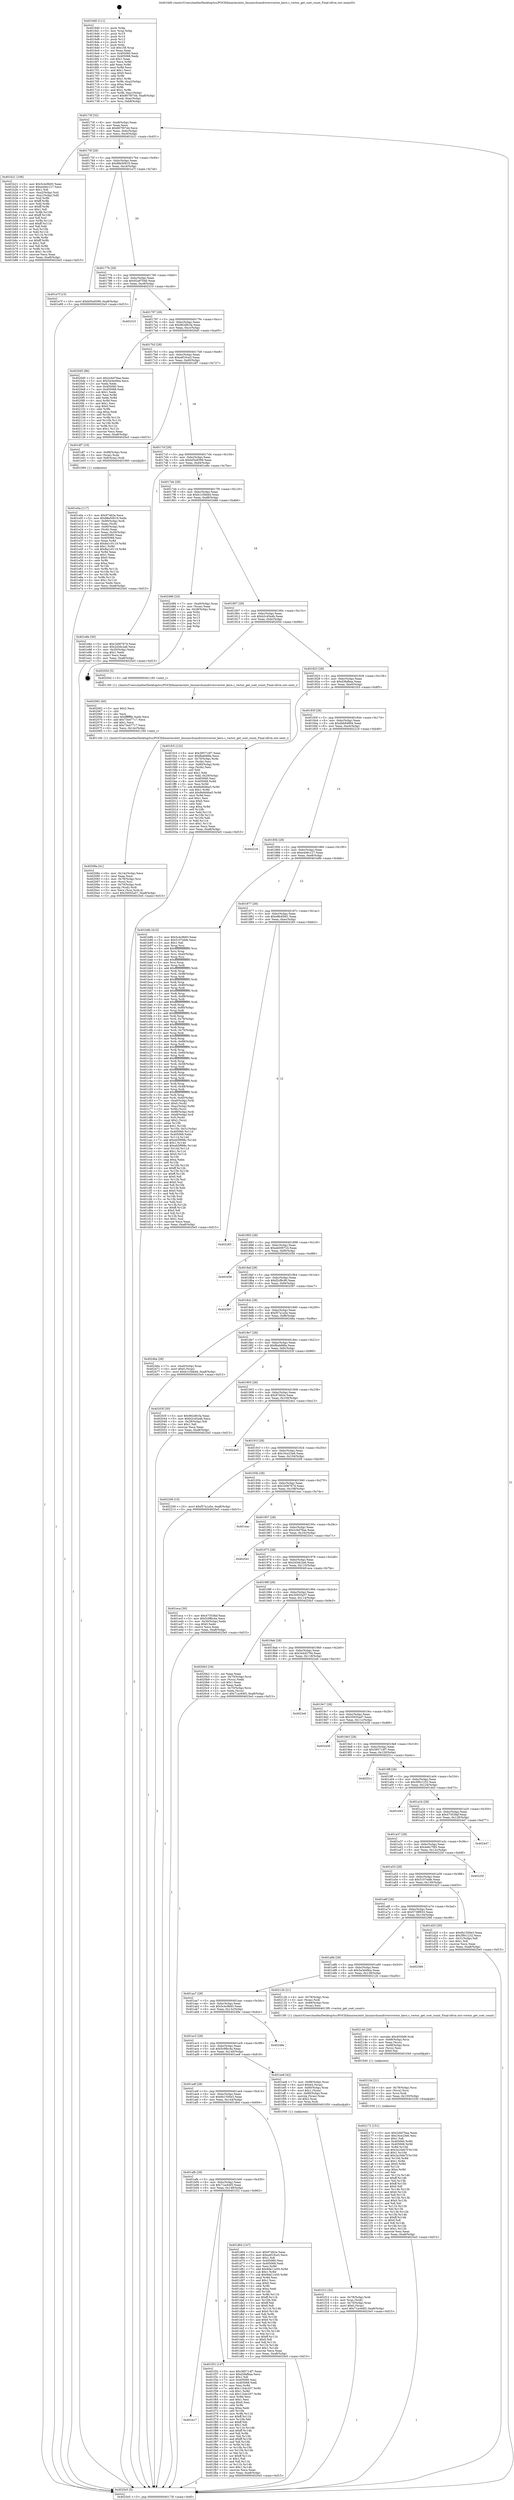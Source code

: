 digraph "0x4016d0" {
  label = "0x4016d0 (/mnt/c/Users/mathe/Desktop/tcc/POCII/binaries/extr_linuxarchumdriversvector_kern.c_vector_get_sset_count_Final-ollvm.out::main(0))"
  labelloc = "t"
  node[shape=record]

  Entry [label="",width=0.3,height=0.3,shape=circle,fillcolor=black,style=filled]
  "0x40173f" [label="{
     0x40173f [32]\l
     | [instrs]\l
     &nbsp;&nbsp;0x40173f \<+6\>: mov -0xa8(%rbp),%eax\l
     &nbsp;&nbsp;0x401745 \<+2\>: mov %eax,%ecx\l
     &nbsp;&nbsp;0x401747 \<+6\>: sub $0x807f07d4,%ecx\l
     &nbsp;&nbsp;0x40174d \<+6\>: mov %eax,-0xbc(%rbp)\l
     &nbsp;&nbsp;0x401753 \<+6\>: mov %ecx,-0xc0(%rbp)\l
     &nbsp;&nbsp;0x401759 \<+6\>: je 0000000000401b21 \<main+0x451\>\l
  }"]
  "0x401b21" [label="{
     0x401b21 [106]\l
     | [instrs]\l
     &nbsp;&nbsp;0x401b21 \<+5\>: mov $0x5c4c9b93,%eax\l
     &nbsp;&nbsp;0x401b26 \<+5\>: mov $0xe446c127,%ecx\l
     &nbsp;&nbsp;0x401b2b \<+2\>: mov $0x1,%dl\l
     &nbsp;&nbsp;0x401b2d \<+7\>: mov -0xa2(%rbp),%sil\l
     &nbsp;&nbsp;0x401b34 \<+7\>: mov -0xa1(%rbp),%dil\l
     &nbsp;&nbsp;0x401b3b \<+3\>: mov %sil,%r8b\l
     &nbsp;&nbsp;0x401b3e \<+4\>: xor $0xff,%r8b\l
     &nbsp;&nbsp;0x401b42 \<+3\>: mov %dil,%r9b\l
     &nbsp;&nbsp;0x401b45 \<+4\>: xor $0xff,%r9b\l
     &nbsp;&nbsp;0x401b49 \<+3\>: xor $0x1,%dl\l
     &nbsp;&nbsp;0x401b4c \<+3\>: mov %r8b,%r10b\l
     &nbsp;&nbsp;0x401b4f \<+4\>: and $0xff,%r10b\l
     &nbsp;&nbsp;0x401b53 \<+3\>: and %dl,%sil\l
     &nbsp;&nbsp;0x401b56 \<+3\>: mov %r9b,%r11b\l
     &nbsp;&nbsp;0x401b59 \<+4\>: and $0xff,%r11b\l
     &nbsp;&nbsp;0x401b5d \<+3\>: and %dl,%dil\l
     &nbsp;&nbsp;0x401b60 \<+3\>: or %sil,%r10b\l
     &nbsp;&nbsp;0x401b63 \<+3\>: or %dil,%r11b\l
     &nbsp;&nbsp;0x401b66 \<+3\>: xor %r11b,%r10b\l
     &nbsp;&nbsp;0x401b69 \<+3\>: or %r9b,%r8b\l
     &nbsp;&nbsp;0x401b6c \<+4\>: xor $0xff,%r8b\l
     &nbsp;&nbsp;0x401b70 \<+3\>: or $0x1,%dl\l
     &nbsp;&nbsp;0x401b73 \<+3\>: and %dl,%r8b\l
     &nbsp;&nbsp;0x401b76 \<+3\>: or %r8b,%r10b\l
     &nbsp;&nbsp;0x401b79 \<+4\>: test $0x1,%r10b\l
     &nbsp;&nbsp;0x401b7d \<+3\>: cmovne %ecx,%eax\l
     &nbsp;&nbsp;0x401b80 \<+6\>: mov %eax,-0xa8(%rbp)\l
     &nbsp;&nbsp;0x401b86 \<+5\>: jmp 00000000004025e5 \<main+0xf15\>\l
  }"]
  "0x40175f" [label="{
     0x40175f [28]\l
     | [instrs]\l
     &nbsp;&nbsp;0x40175f \<+5\>: jmp 0000000000401764 \<main+0x94\>\l
     &nbsp;&nbsp;0x401764 \<+6\>: mov -0xbc(%rbp),%eax\l
     &nbsp;&nbsp;0x40176a \<+5\>: sub $0x88e50619,%eax\l
     &nbsp;&nbsp;0x40176f \<+6\>: mov %eax,-0xc4(%rbp)\l
     &nbsp;&nbsp;0x401775 \<+6\>: je 0000000000401e7f \<main+0x7af\>\l
  }"]
  "0x4025e5" [label="{
     0x4025e5 [5]\l
     | [instrs]\l
     &nbsp;&nbsp;0x4025e5 \<+5\>: jmp 000000000040173f \<main+0x6f\>\l
  }"]
  "0x4016d0" [label="{
     0x4016d0 [111]\l
     | [instrs]\l
     &nbsp;&nbsp;0x4016d0 \<+1\>: push %rbp\l
     &nbsp;&nbsp;0x4016d1 \<+3\>: mov %rsp,%rbp\l
     &nbsp;&nbsp;0x4016d4 \<+2\>: push %r15\l
     &nbsp;&nbsp;0x4016d6 \<+2\>: push %r14\l
     &nbsp;&nbsp;0x4016d8 \<+2\>: push %r13\l
     &nbsp;&nbsp;0x4016da \<+2\>: push %r12\l
     &nbsp;&nbsp;0x4016dc \<+1\>: push %rbx\l
     &nbsp;&nbsp;0x4016dd \<+7\>: sub $0x158,%rsp\l
     &nbsp;&nbsp;0x4016e4 \<+2\>: xor %eax,%eax\l
     &nbsp;&nbsp;0x4016e6 \<+7\>: mov 0x405060,%ecx\l
     &nbsp;&nbsp;0x4016ed \<+7\>: mov 0x405068,%edx\l
     &nbsp;&nbsp;0x4016f4 \<+3\>: sub $0x1,%eax\l
     &nbsp;&nbsp;0x4016f7 \<+3\>: mov %ecx,%r8d\l
     &nbsp;&nbsp;0x4016fa \<+3\>: add %eax,%r8d\l
     &nbsp;&nbsp;0x4016fd \<+4\>: imul %r8d,%ecx\l
     &nbsp;&nbsp;0x401701 \<+3\>: and $0x1,%ecx\l
     &nbsp;&nbsp;0x401704 \<+3\>: cmp $0x0,%ecx\l
     &nbsp;&nbsp;0x401707 \<+4\>: sete %r9b\l
     &nbsp;&nbsp;0x40170b \<+4\>: and $0x1,%r9b\l
     &nbsp;&nbsp;0x40170f \<+7\>: mov %r9b,-0xa2(%rbp)\l
     &nbsp;&nbsp;0x401716 \<+3\>: cmp $0xa,%edx\l
     &nbsp;&nbsp;0x401719 \<+4\>: setl %r9b\l
     &nbsp;&nbsp;0x40171d \<+4\>: and $0x1,%r9b\l
     &nbsp;&nbsp;0x401721 \<+7\>: mov %r9b,-0xa1(%rbp)\l
     &nbsp;&nbsp;0x401728 \<+10\>: movl $0x807f07d4,-0xa8(%rbp)\l
     &nbsp;&nbsp;0x401732 \<+6\>: mov %edi,-0xac(%rbp)\l
     &nbsp;&nbsp;0x401738 \<+7\>: mov %rsi,-0xb8(%rbp)\l
  }"]
  Exit [label="",width=0.3,height=0.3,shape=circle,fillcolor=black,style=filled,peripheries=2]
  "0x401e7f" [label="{
     0x401e7f [15]\l
     | [instrs]\l
     &nbsp;&nbsp;0x401e7f \<+10\>: movl $0xb05a9399,-0xa8(%rbp)\l
     &nbsp;&nbsp;0x401e89 \<+5\>: jmp 00000000004025e5 \<main+0xf15\>\l
  }"]
  "0x40177b" [label="{
     0x40177b [28]\l
     | [instrs]\l
     &nbsp;&nbsp;0x40177b \<+5\>: jmp 0000000000401780 \<main+0xb0\>\l
     &nbsp;&nbsp;0x401780 \<+6\>: mov -0xbc(%rbp),%eax\l
     &nbsp;&nbsp;0x401786 \<+5\>: sub $0x92a97046,%eax\l
     &nbsp;&nbsp;0x40178b \<+6\>: mov %eax,-0xc8(%rbp)\l
     &nbsp;&nbsp;0x401791 \<+6\>: je 0000000000402310 \<main+0xc40\>\l
  }"]
  "0x402172" [label="{
     0x402172 [151]\l
     | [instrs]\l
     &nbsp;&nbsp;0x402172 \<+5\>: mov $0x2c6d76aa,%eax\l
     &nbsp;&nbsp;0x402177 \<+5\>: mov $0x16ce23e6,%esi\l
     &nbsp;&nbsp;0x40217c \<+2\>: mov $0x1,%dl\l
     &nbsp;&nbsp;0x40217e \<+8\>: mov 0x405060,%r8d\l
     &nbsp;&nbsp;0x402186 \<+8\>: mov 0x405068,%r9d\l
     &nbsp;&nbsp;0x40218e \<+3\>: mov %r8d,%r10d\l
     &nbsp;&nbsp;0x402191 \<+7\>: sub $0x2a16de7f,%r10d\l
     &nbsp;&nbsp;0x402198 \<+4\>: sub $0x1,%r10d\l
     &nbsp;&nbsp;0x40219c \<+7\>: add $0x2a16de7f,%r10d\l
     &nbsp;&nbsp;0x4021a3 \<+4\>: imul %r10d,%r8d\l
     &nbsp;&nbsp;0x4021a7 \<+4\>: and $0x1,%r8d\l
     &nbsp;&nbsp;0x4021ab \<+4\>: cmp $0x0,%r8d\l
     &nbsp;&nbsp;0x4021af \<+4\>: sete %r11b\l
     &nbsp;&nbsp;0x4021b3 \<+4\>: cmp $0xa,%r9d\l
     &nbsp;&nbsp;0x4021b7 \<+3\>: setl %bl\l
     &nbsp;&nbsp;0x4021ba \<+3\>: mov %r11b,%r14b\l
     &nbsp;&nbsp;0x4021bd \<+4\>: xor $0xff,%r14b\l
     &nbsp;&nbsp;0x4021c1 \<+3\>: mov %bl,%r15b\l
     &nbsp;&nbsp;0x4021c4 \<+4\>: xor $0xff,%r15b\l
     &nbsp;&nbsp;0x4021c8 \<+3\>: xor $0x0,%dl\l
     &nbsp;&nbsp;0x4021cb \<+3\>: mov %r14b,%r12b\l
     &nbsp;&nbsp;0x4021ce \<+4\>: and $0x0,%r12b\l
     &nbsp;&nbsp;0x4021d2 \<+3\>: and %dl,%r11b\l
     &nbsp;&nbsp;0x4021d5 \<+3\>: mov %r15b,%r13b\l
     &nbsp;&nbsp;0x4021d8 \<+4\>: and $0x0,%r13b\l
     &nbsp;&nbsp;0x4021dc \<+2\>: and %dl,%bl\l
     &nbsp;&nbsp;0x4021de \<+3\>: or %r11b,%r12b\l
     &nbsp;&nbsp;0x4021e1 \<+3\>: or %bl,%r13b\l
     &nbsp;&nbsp;0x4021e4 \<+3\>: xor %r13b,%r12b\l
     &nbsp;&nbsp;0x4021e7 \<+3\>: or %r15b,%r14b\l
     &nbsp;&nbsp;0x4021ea \<+4\>: xor $0xff,%r14b\l
     &nbsp;&nbsp;0x4021ee \<+3\>: or $0x0,%dl\l
     &nbsp;&nbsp;0x4021f1 \<+3\>: and %dl,%r14b\l
     &nbsp;&nbsp;0x4021f4 \<+3\>: or %r14b,%r12b\l
     &nbsp;&nbsp;0x4021f7 \<+4\>: test $0x1,%r12b\l
     &nbsp;&nbsp;0x4021fb \<+3\>: cmovne %esi,%eax\l
     &nbsp;&nbsp;0x4021fe \<+6\>: mov %eax,-0xa8(%rbp)\l
     &nbsp;&nbsp;0x402204 \<+5\>: jmp 00000000004025e5 \<main+0xf15\>\l
  }"]
  "0x402310" [label="{
     0x402310\l
  }", style=dashed]
  "0x401797" [label="{
     0x401797 [28]\l
     | [instrs]\l
     &nbsp;&nbsp;0x401797 \<+5\>: jmp 000000000040179c \<main+0xcc\>\l
     &nbsp;&nbsp;0x40179c \<+6\>: mov -0xbc(%rbp),%eax\l
     &nbsp;&nbsp;0x4017a2 \<+5\>: sub $0x962d81fa,%eax\l
     &nbsp;&nbsp;0x4017a7 \<+6\>: mov %eax,-0xcc(%rbp)\l
     &nbsp;&nbsp;0x4017ad \<+6\>: je 00000000004020d5 \<main+0xa05\>\l
  }"]
  "0x40215d" [label="{
     0x40215d [21]\l
     | [instrs]\l
     &nbsp;&nbsp;0x40215d \<+4\>: mov -0x78(%rbp),%rcx\l
     &nbsp;&nbsp;0x402161 \<+3\>: mov (%rcx),%rcx\l
     &nbsp;&nbsp;0x402164 \<+3\>: mov %rcx,%rdi\l
     &nbsp;&nbsp;0x402167 \<+6\>: mov %eax,-0x150(%rbp)\l
     &nbsp;&nbsp;0x40216d \<+5\>: call 0000000000401030 \<free@plt\>\l
     | [calls]\l
     &nbsp;&nbsp;0x401030 \{1\} (unknown)\l
  }"]
  "0x4020d5" [label="{
     0x4020d5 [86]\l
     | [instrs]\l
     &nbsp;&nbsp;0x4020d5 \<+5\>: mov $0x2c6d76aa,%eax\l
     &nbsp;&nbsp;0x4020da \<+5\>: mov $0x5a3e49ea,%ecx\l
     &nbsp;&nbsp;0x4020df \<+2\>: xor %edx,%edx\l
     &nbsp;&nbsp;0x4020e1 \<+7\>: mov 0x405060,%esi\l
     &nbsp;&nbsp;0x4020e8 \<+7\>: mov 0x405068,%edi\l
     &nbsp;&nbsp;0x4020ef \<+3\>: sub $0x1,%edx\l
     &nbsp;&nbsp;0x4020f2 \<+3\>: mov %esi,%r8d\l
     &nbsp;&nbsp;0x4020f5 \<+3\>: add %edx,%r8d\l
     &nbsp;&nbsp;0x4020f8 \<+4\>: imul %r8d,%esi\l
     &nbsp;&nbsp;0x4020fc \<+3\>: and $0x1,%esi\l
     &nbsp;&nbsp;0x4020ff \<+3\>: cmp $0x0,%esi\l
     &nbsp;&nbsp;0x402102 \<+4\>: sete %r9b\l
     &nbsp;&nbsp;0x402106 \<+3\>: cmp $0xa,%edi\l
     &nbsp;&nbsp;0x402109 \<+4\>: setl %r10b\l
     &nbsp;&nbsp;0x40210d \<+3\>: mov %r9b,%r11b\l
     &nbsp;&nbsp;0x402110 \<+3\>: and %r10b,%r11b\l
     &nbsp;&nbsp;0x402113 \<+3\>: xor %r10b,%r9b\l
     &nbsp;&nbsp;0x402116 \<+3\>: or %r9b,%r11b\l
     &nbsp;&nbsp;0x402119 \<+4\>: test $0x1,%r11b\l
     &nbsp;&nbsp;0x40211d \<+3\>: cmovne %ecx,%eax\l
     &nbsp;&nbsp;0x402120 \<+6\>: mov %eax,-0xa8(%rbp)\l
     &nbsp;&nbsp;0x402126 \<+5\>: jmp 00000000004025e5 \<main+0xf15\>\l
  }"]
  "0x4017b3" [label="{
     0x4017b3 [28]\l
     | [instrs]\l
     &nbsp;&nbsp;0x4017b3 \<+5\>: jmp 00000000004017b8 \<main+0xe8\>\l
     &nbsp;&nbsp;0x4017b8 \<+6\>: mov -0xbc(%rbp),%eax\l
     &nbsp;&nbsp;0x4017be \<+5\>: sub $0xa4f10ce3,%eax\l
     &nbsp;&nbsp;0x4017c3 \<+6\>: mov %eax,-0xd0(%rbp)\l
     &nbsp;&nbsp;0x4017c9 \<+6\>: je 0000000000401df7 \<main+0x727\>\l
  }"]
  "0x402140" [label="{
     0x402140 [29]\l
     | [instrs]\l
     &nbsp;&nbsp;0x402140 \<+10\>: movabs $0x4030d6,%rdi\l
     &nbsp;&nbsp;0x40214a \<+4\>: mov -0x68(%rbp),%rcx\l
     &nbsp;&nbsp;0x40214e \<+2\>: mov %eax,(%rcx)\l
     &nbsp;&nbsp;0x402150 \<+4\>: mov -0x68(%rbp),%rcx\l
     &nbsp;&nbsp;0x402154 \<+2\>: mov (%rcx),%esi\l
     &nbsp;&nbsp;0x402156 \<+2\>: mov $0x0,%al\l
     &nbsp;&nbsp;0x402158 \<+5\>: call 0000000000401040 \<printf@plt\>\l
     | [calls]\l
     &nbsp;&nbsp;0x401040 \{1\} (unknown)\l
  }"]
  "0x401df7" [label="{
     0x401df7 [19]\l
     | [instrs]\l
     &nbsp;&nbsp;0x401df7 \<+7\>: mov -0x98(%rbp),%rax\l
     &nbsp;&nbsp;0x401dfe \<+3\>: mov (%rax),%rax\l
     &nbsp;&nbsp;0x401e01 \<+4\>: mov 0x8(%rax),%rdi\l
     &nbsp;&nbsp;0x401e05 \<+5\>: call 0000000000401060 \<atoi@plt\>\l
     | [calls]\l
     &nbsp;&nbsp;0x401060 \{1\} (unknown)\l
  }"]
  "0x4017cf" [label="{
     0x4017cf [28]\l
     | [instrs]\l
     &nbsp;&nbsp;0x4017cf \<+5\>: jmp 00000000004017d4 \<main+0x104\>\l
     &nbsp;&nbsp;0x4017d4 \<+6\>: mov -0xbc(%rbp),%eax\l
     &nbsp;&nbsp;0x4017da \<+5\>: sub $0xb05a9399,%eax\l
     &nbsp;&nbsp;0x4017df \<+6\>: mov %eax,-0xd4(%rbp)\l
     &nbsp;&nbsp;0x4017e5 \<+6\>: je 0000000000401e8e \<main+0x7be\>\l
  }"]
  "0x40208a" [label="{
     0x40208a [41]\l
     | [instrs]\l
     &nbsp;&nbsp;0x40208a \<+6\>: mov -0x14c(%rbp),%ecx\l
     &nbsp;&nbsp;0x402090 \<+3\>: imul %eax,%ecx\l
     &nbsp;&nbsp;0x402093 \<+4\>: mov -0x78(%rbp),%rsi\l
     &nbsp;&nbsp;0x402097 \<+3\>: mov (%rsi),%rsi\l
     &nbsp;&nbsp;0x40209a \<+4\>: mov -0x70(%rbp),%rdi\l
     &nbsp;&nbsp;0x40209e \<+3\>: movslq (%rdi),%rdi\l
     &nbsp;&nbsp;0x4020a1 \<+3\>: mov %ecx,(%rsi,%rdi,4)\l
     &nbsp;&nbsp;0x4020a4 \<+10\>: movl $0x30055a57,-0xa8(%rbp)\l
     &nbsp;&nbsp;0x4020ae \<+5\>: jmp 00000000004025e5 \<main+0xf15\>\l
  }"]
  "0x401e8e" [label="{
     0x401e8e [30]\l
     | [instrs]\l
     &nbsp;&nbsp;0x401e8e \<+5\>: mov $0x1b06767d,%eax\l
     &nbsp;&nbsp;0x401e93 \<+5\>: mov $0x2d3dc2a6,%ecx\l
     &nbsp;&nbsp;0x401e98 \<+3\>: mov -0x30(%rbp),%edx\l
     &nbsp;&nbsp;0x401e9b \<+3\>: cmp $0x1,%edx\l
     &nbsp;&nbsp;0x401e9e \<+3\>: cmovl %ecx,%eax\l
     &nbsp;&nbsp;0x401ea1 \<+6\>: mov %eax,-0xa8(%rbp)\l
     &nbsp;&nbsp;0x401ea7 \<+5\>: jmp 00000000004025e5 \<main+0xf15\>\l
  }"]
  "0x4017eb" [label="{
     0x4017eb [28]\l
     | [instrs]\l
     &nbsp;&nbsp;0x4017eb \<+5\>: jmp 00000000004017f0 \<main+0x120\>\l
     &nbsp;&nbsp;0x4017f0 \<+6\>: mov -0xbc(%rbp),%eax\l
     &nbsp;&nbsp;0x4017f6 \<+5\>: sub $0xb1c5bbd4,%eax\l
     &nbsp;&nbsp;0x4017fb \<+6\>: mov %eax,-0xd8(%rbp)\l
     &nbsp;&nbsp;0x401801 \<+6\>: je 0000000000402486 \<main+0xdb6\>\l
  }"]
  "0x402062" [label="{
     0x402062 [40]\l
     | [instrs]\l
     &nbsp;&nbsp;0x402062 \<+5\>: mov $0x2,%ecx\l
     &nbsp;&nbsp;0x402067 \<+1\>: cltd\l
     &nbsp;&nbsp;0x402068 \<+2\>: idiv %ecx\l
     &nbsp;&nbsp;0x40206a \<+6\>: imul $0xfffffffe,%edx,%ecx\l
     &nbsp;&nbsp;0x402070 \<+6\>: add $0x73e47717,%ecx\l
     &nbsp;&nbsp;0x402076 \<+3\>: add $0x1,%ecx\l
     &nbsp;&nbsp;0x402079 \<+6\>: sub $0x73e47717,%ecx\l
     &nbsp;&nbsp;0x40207f \<+6\>: mov %ecx,-0x14c(%rbp)\l
     &nbsp;&nbsp;0x402085 \<+5\>: call 0000000000401160 \<next_i\>\l
     | [calls]\l
     &nbsp;&nbsp;0x401160 \{1\} (/mnt/c/Users/mathe/Desktop/tcc/POCII/binaries/extr_linuxarchumdriversvector_kern.c_vector_get_sset_count_Final-ollvm.out::next_i)\l
  }"]
  "0x402486" [label="{
     0x402486 [24]\l
     | [instrs]\l
     &nbsp;&nbsp;0x402486 \<+7\>: mov -0xa0(%rbp),%rax\l
     &nbsp;&nbsp;0x40248d \<+2\>: mov (%rax),%eax\l
     &nbsp;&nbsp;0x40248f \<+4\>: lea -0x28(%rbp),%rsp\l
     &nbsp;&nbsp;0x402493 \<+1\>: pop %rbx\l
     &nbsp;&nbsp;0x402494 \<+2\>: pop %r12\l
     &nbsp;&nbsp;0x402496 \<+2\>: pop %r13\l
     &nbsp;&nbsp;0x402498 \<+2\>: pop %r14\l
     &nbsp;&nbsp;0x40249a \<+2\>: pop %r15\l
     &nbsp;&nbsp;0x40249c \<+1\>: pop %rbp\l
     &nbsp;&nbsp;0x40249d \<+1\>: ret\l
  }"]
  "0x401807" [label="{
     0x401807 [28]\l
     | [instrs]\l
     &nbsp;&nbsp;0x401807 \<+5\>: jmp 000000000040180c \<main+0x13c\>\l
     &nbsp;&nbsp;0x40180c \<+6\>: mov -0xbc(%rbp),%eax\l
     &nbsp;&nbsp;0x401812 \<+5\>: sub $0xb2c45a4b,%eax\l
     &nbsp;&nbsp;0x401817 \<+6\>: mov %eax,-0xdc(%rbp)\l
     &nbsp;&nbsp;0x40181d \<+6\>: je 000000000040205d \<main+0x98d\>\l
  }"]
  "0x401b17" [label="{
     0x401b17\l
  }", style=dashed]
  "0x40205d" [label="{
     0x40205d [5]\l
     | [instrs]\l
     &nbsp;&nbsp;0x40205d \<+5\>: call 0000000000401160 \<next_i\>\l
     | [calls]\l
     &nbsp;&nbsp;0x401160 \{1\} (/mnt/c/Users/mathe/Desktop/tcc/POCII/binaries/extr_linuxarchumdriversvector_kern.c_vector_get_sset_count_Final-ollvm.out::next_i)\l
  }"]
  "0x401823" [label="{
     0x401823 [28]\l
     | [instrs]\l
     &nbsp;&nbsp;0x401823 \<+5\>: jmp 0000000000401828 \<main+0x158\>\l
     &nbsp;&nbsp;0x401828 \<+6\>: mov -0xbc(%rbp),%eax\l
     &nbsp;&nbsp;0x40182e \<+5\>: sub $0xd3fafbaa,%eax\l
     &nbsp;&nbsp;0x401833 \<+6\>: mov %eax,-0xe0(%rbp)\l
     &nbsp;&nbsp;0x401839 \<+6\>: je 0000000000401fc5 \<main+0x8f5\>\l
  }"]
  "0x401f32" [label="{
     0x401f32 [147]\l
     | [instrs]\l
     &nbsp;&nbsp;0x401f32 \<+5\>: mov $0x385714f7,%eax\l
     &nbsp;&nbsp;0x401f37 \<+5\>: mov $0xd3fafbaa,%ecx\l
     &nbsp;&nbsp;0x401f3c \<+2\>: mov $0x1,%dl\l
     &nbsp;&nbsp;0x401f3e \<+7\>: mov 0x405060,%esi\l
     &nbsp;&nbsp;0x401f45 \<+7\>: mov 0x405068,%edi\l
     &nbsp;&nbsp;0x401f4c \<+3\>: mov %esi,%r8d\l
     &nbsp;&nbsp;0x401f4f \<+7\>: add $0x11b4c207,%r8d\l
     &nbsp;&nbsp;0x401f56 \<+4\>: sub $0x1,%r8d\l
     &nbsp;&nbsp;0x401f5a \<+7\>: sub $0x11b4c207,%r8d\l
     &nbsp;&nbsp;0x401f61 \<+4\>: imul %r8d,%esi\l
     &nbsp;&nbsp;0x401f65 \<+3\>: and $0x1,%esi\l
     &nbsp;&nbsp;0x401f68 \<+3\>: cmp $0x0,%esi\l
     &nbsp;&nbsp;0x401f6b \<+4\>: sete %r9b\l
     &nbsp;&nbsp;0x401f6f \<+3\>: cmp $0xa,%edi\l
     &nbsp;&nbsp;0x401f72 \<+4\>: setl %r10b\l
     &nbsp;&nbsp;0x401f76 \<+3\>: mov %r9b,%r11b\l
     &nbsp;&nbsp;0x401f79 \<+4\>: xor $0xff,%r11b\l
     &nbsp;&nbsp;0x401f7d \<+3\>: mov %r10b,%bl\l
     &nbsp;&nbsp;0x401f80 \<+3\>: xor $0xff,%bl\l
     &nbsp;&nbsp;0x401f83 \<+3\>: xor $0x1,%dl\l
     &nbsp;&nbsp;0x401f86 \<+3\>: mov %r11b,%r14b\l
     &nbsp;&nbsp;0x401f89 \<+4\>: and $0xff,%r14b\l
     &nbsp;&nbsp;0x401f8d \<+3\>: and %dl,%r9b\l
     &nbsp;&nbsp;0x401f90 \<+3\>: mov %bl,%r15b\l
     &nbsp;&nbsp;0x401f93 \<+4\>: and $0xff,%r15b\l
     &nbsp;&nbsp;0x401f97 \<+3\>: and %dl,%r10b\l
     &nbsp;&nbsp;0x401f9a \<+3\>: or %r9b,%r14b\l
     &nbsp;&nbsp;0x401f9d \<+3\>: or %r10b,%r15b\l
     &nbsp;&nbsp;0x401fa0 \<+3\>: xor %r15b,%r14b\l
     &nbsp;&nbsp;0x401fa3 \<+3\>: or %bl,%r11b\l
     &nbsp;&nbsp;0x401fa6 \<+4\>: xor $0xff,%r11b\l
     &nbsp;&nbsp;0x401faa \<+3\>: or $0x1,%dl\l
     &nbsp;&nbsp;0x401fad \<+3\>: and %dl,%r11b\l
     &nbsp;&nbsp;0x401fb0 \<+3\>: or %r11b,%r14b\l
     &nbsp;&nbsp;0x401fb3 \<+4\>: test $0x1,%r14b\l
     &nbsp;&nbsp;0x401fb7 \<+3\>: cmovne %ecx,%eax\l
     &nbsp;&nbsp;0x401fba \<+6\>: mov %eax,-0xa8(%rbp)\l
     &nbsp;&nbsp;0x401fc0 \<+5\>: jmp 00000000004025e5 \<main+0xf15\>\l
  }"]
  "0x401fc5" [label="{
     0x401fc5 [122]\l
     | [instrs]\l
     &nbsp;&nbsp;0x401fc5 \<+5\>: mov $0x385714f7,%eax\l
     &nbsp;&nbsp;0x401fca \<+5\>: mov $0xfbabfd8a,%ecx\l
     &nbsp;&nbsp;0x401fcf \<+4\>: mov -0x70(%rbp),%rdx\l
     &nbsp;&nbsp;0x401fd3 \<+2\>: mov (%rdx),%esi\l
     &nbsp;&nbsp;0x401fd5 \<+4\>: mov -0x80(%rbp),%rdx\l
     &nbsp;&nbsp;0x401fd9 \<+2\>: cmp (%rdx),%esi\l
     &nbsp;&nbsp;0x401fdb \<+4\>: setl %dil\l
     &nbsp;&nbsp;0x401fdf \<+4\>: and $0x1,%dil\l
     &nbsp;&nbsp;0x401fe3 \<+4\>: mov %dil,-0x29(%rbp)\l
     &nbsp;&nbsp;0x401fe7 \<+7\>: mov 0x405060,%esi\l
     &nbsp;&nbsp;0x401fee \<+8\>: mov 0x405068,%r8d\l
     &nbsp;&nbsp;0x401ff6 \<+3\>: mov %esi,%r9d\l
     &nbsp;&nbsp;0x401ff9 \<+7\>: sub $0x8e9d4ba5,%r9d\l
     &nbsp;&nbsp;0x402000 \<+4\>: sub $0x1,%r9d\l
     &nbsp;&nbsp;0x402004 \<+7\>: add $0x8e9d4ba5,%r9d\l
     &nbsp;&nbsp;0x40200b \<+4\>: imul %r9d,%esi\l
     &nbsp;&nbsp;0x40200f \<+3\>: and $0x1,%esi\l
     &nbsp;&nbsp;0x402012 \<+3\>: cmp $0x0,%esi\l
     &nbsp;&nbsp;0x402015 \<+4\>: sete %dil\l
     &nbsp;&nbsp;0x402019 \<+4\>: cmp $0xa,%r8d\l
     &nbsp;&nbsp;0x40201d \<+4\>: setl %r10b\l
     &nbsp;&nbsp;0x402021 \<+3\>: mov %dil,%r11b\l
     &nbsp;&nbsp;0x402024 \<+3\>: and %r10b,%r11b\l
     &nbsp;&nbsp;0x402027 \<+3\>: xor %r10b,%dil\l
     &nbsp;&nbsp;0x40202a \<+3\>: or %dil,%r11b\l
     &nbsp;&nbsp;0x40202d \<+4\>: test $0x1,%r11b\l
     &nbsp;&nbsp;0x402031 \<+3\>: cmovne %ecx,%eax\l
     &nbsp;&nbsp;0x402034 \<+6\>: mov %eax,-0xa8(%rbp)\l
     &nbsp;&nbsp;0x40203a \<+5\>: jmp 00000000004025e5 \<main+0xf15\>\l
  }"]
  "0x40183f" [label="{
     0x40183f [28]\l
     | [instrs]\l
     &nbsp;&nbsp;0x40183f \<+5\>: jmp 0000000000401844 \<main+0x174\>\l
     &nbsp;&nbsp;0x401844 \<+6\>: mov -0xbc(%rbp),%eax\l
     &nbsp;&nbsp;0x40184a \<+5\>: sub $0xdbb94894,%eax\l
     &nbsp;&nbsp;0x40184f \<+6\>: mov %eax,-0xe4(%rbp)\l
     &nbsp;&nbsp;0x401855 \<+6\>: je 0000000000402218 \<main+0xb48\>\l
  }"]
  "0x401f12" [label="{
     0x401f12 [32]\l
     | [instrs]\l
     &nbsp;&nbsp;0x401f12 \<+4\>: mov -0x78(%rbp),%rdi\l
     &nbsp;&nbsp;0x401f16 \<+3\>: mov %rax,(%rdi)\l
     &nbsp;&nbsp;0x401f19 \<+4\>: mov -0x70(%rbp),%rax\l
     &nbsp;&nbsp;0x401f1d \<+6\>: movl $0x0,(%rax)\l
     &nbsp;&nbsp;0x401f23 \<+10\>: movl $0x71ac64f3,-0xa8(%rbp)\l
     &nbsp;&nbsp;0x401f2d \<+5\>: jmp 00000000004025e5 \<main+0xf15\>\l
  }"]
  "0x402218" [label="{
     0x402218\l
  }", style=dashed]
  "0x40185b" [label="{
     0x40185b [28]\l
     | [instrs]\l
     &nbsp;&nbsp;0x40185b \<+5\>: jmp 0000000000401860 \<main+0x190\>\l
     &nbsp;&nbsp;0x401860 \<+6\>: mov -0xbc(%rbp),%eax\l
     &nbsp;&nbsp;0x401866 \<+5\>: sub $0xe446c127,%eax\l
     &nbsp;&nbsp;0x40186b \<+6\>: mov %eax,-0xe8(%rbp)\l
     &nbsp;&nbsp;0x401871 \<+6\>: je 0000000000401b8b \<main+0x4bb\>\l
  }"]
  "0x401e0a" [label="{
     0x401e0a [117]\l
     | [instrs]\l
     &nbsp;&nbsp;0x401e0a \<+5\>: mov $0x97462e,%ecx\l
     &nbsp;&nbsp;0x401e0f \<+5\>: mov $0x88e50619,%edx\l
     &nbsp;&nbsp;0x401e14 \<+7\>: mov -0x90(%rbp),%rdi\l
     &nbsp;&nbsp;0x401e1b \<+2\>: mov %eax,(%rdi)\l
     &nbsp;&nbsp;0x401e1d \<+7\>: mov -0x90(%rbp),%rdi\l
     &nbsp;&nbsp;0x401e24 \<+2\>: mov (%rdi),%eax\l
     &nbsp;&nbsp;0x401e26 \<+3\>: mov %eax,-0x30(%rbp)\l
     &nbsp;&nbsp;0x401e29 \<+7\>: mov 0x405060,%eax\l
     &nbsp;&nbsp;0x401e30 \<+7\>: mov 0x405068,%esi\l
     &nbsp;&nbsp;0x401e37 \<+3\>: mov %eax,%r8d\l
     &nbsp;&nbsp;0x401e3a \<+7\>: add $0x8a1c0119,%r8d\l
     &nbsp;&nbsp;0x401e41 \<+4\>: sub $0x1,%r8d\l
     &nbsp;&nbsp;0x401e45 \<+7\>: sub $0x8a1c0119,%r8d\l
     &nbsp;&nbsp;0x401e4c \<+4\>: imul %r8d,%eax\l
     &nbsp;&nbsp;0x401e50 \<+3\>: and $0x1,%eax\l
     &nbsp;&nbsp;0x401e53 \<+3\>: cmp $0x0,%eax\l
     &nbsp;&nbsp;0x401e56 \<+4\>: sete %r9b\l
     &nbsp;&nbsp;0x401e5a \<+3\>: cmp $0xa,%esi\l
     &nbsp;&nbsp;0x401e5d \<+4\>: setl %r10b\l
     &nbsp;&nbsp;0x401e61 \<+3\>: mov %r9b,%r11b\l
     &nbsp;&nbsp;0x401e64 \<+3\>: and %r10b,%r11b\l
     &nbsp;&nbsp;0x401e67 \<+3\>: xor %r10b,%r9b\l
     &nbsp;&nbsp;0x401e6a \<+3\>: or %r9b,%r11b\l
     &nbsp;&nbsp;0x401e6d \<+4\>: test $0x1,%r11b\l
     &nbsp;&nbsp;0x401e71 \<+3\>: cmovne %edx,%ecx\l
     &nbsp;&nbsp;0x401e74 \<+6\>: mov %ecx,-0xa8(%rbp)\l
     &nbsp;&nbsp;0x401e7a \<+5\>: jmp 00000000004025e5 \<main+0xf15\>\l
  }"]
  "0x401b8b" [label="{
     0x401b8b [410]\l
     | [instrs]\l
     &nbsp;&nbsp;0x401b8b \<+5\>: mov $0x5c4c9b93,%eax\l
     &nbsp;&nbsp;0x401b90 \<+5\>: mov $0x5107ebfe,%ecx\l
     &nbsp;&nbsp;0x401b95 \<+2\>: mov $0x1,%dl\l
     &nbsp;&nbsp;0x401b97 \<+3\>: mov %rsp,%rsi\l
     &nbsp;&nbsp;0x401b9a \<+4\>: add $0xfffffffffffffff0,%rsi\l
     &nbsp;&nbsp;0x401b9e \<+3\>: mov %rsi,%rsp\l
     &nbsp;&nbsp;0x401ba1 \<+7\>: mov %rsi,-0xa0(%rbp)\l
     &nbsp;&nbsp;0x401ba8 \<+3\>: mov %rsp,%rsi\l
     &nbsp;&nbsp;0x401bab \<+4\>: add $0xfffffffffffffff0,%rsi\l
     &nbsp;&nbsp;0x401baf \<+3\>: mov %rsi,%rsp\l
     &nbsp;&nbsp;0x401bb2 \<+3\>: mov %rsp,%rdi\l
     &nbsp;&nbsp;0x401bb5 \<+4\>: add $0xfffffffffffffff0,%rdi\l
     &nbsp;&nbsp;0x401bb9 \<+3\>: mov %rdi,%rsp\l
     &nbsp;&nbsp;0x401bbc \<+7\>: mov %rdi,-0x98(%rbp)\l
     &nbsp;&nbsp;0x401bc3 \<+3\>: mov %rsp,%rdi\l
     &nbsp;&nbsp;0x401bc6 \<+4\>: add $0xfffffffffffffff0,%rdi\l
     &nbsp;&nbsp;0x401bca \<+3\>: mov %rdi,%rsp\l
     &nbsp;&nbsp;0x401bcd \<+7\>: mov %rdi,-0x90(%rbp)\l
     &nbsp;&nbsp;0x401bd4 \<+3\>: mov %rsp,%rdi\l
     &nbsp;&nbsp;0x401bd7 \<+4\>: add $0xfffffffffffffff0,%rdi\l
     &nbsp;&nbsp;0x401bdb \<+3\>: mov %rdi,%rsp\l
     &nbsp;&nbsp;0x401bde \<+7\>: mov %rdi,-0x88(%rbp)\l
     &nbsp;&nbsp;0x401be5 \<+3\>: mov %rsp,%rdi\l
     &nbsp;&nbsp;0x401be8 \<+4\>: add $0xfffffffffffffff0,%rdi\l
     &nbsp;&nbsp;0x401bec \<+3\>: mov %rdi,%rsp\l
     &nbsp;&nbsp;0x401bef \<+4\>: mov %rdi,-0x80(%rbp)\l
     &nbsp;&nbsp;0x401bf3 \<+3\>: mov %rsp,%rdi\l
     &nbsp;&nbsp;0x401bf6 \<+4\>: add $0xfffffffffffffff0,%rdi\l
     &nbsp;&nbsp;0x401bfa \<+3\>: mov %rdi,%rsp\l
     &nbsp;&nbsp;0x401bfd \<+4\>: mov %rdi,-0x78(%rbp)\l
     &nbsp;&nbsp;0x401c01 \<+3\>: mov %rsp,%rdi\l
     &nbsp;&nbsp;0x401c04 \<+4\>: add $0xfffffffffffffff0,%rdi\l
     &nbsp;&nbsp;0x401c08 \<+3\>: mov %rdi,%rsp\l
     &nbsp;&nbsp;0x401c0b \<+4\>: mov %rdi,-0x70(%rbp)\l
     &nbsp;&nbsp;0x401c0f \<+3\>: mov %rsp,%rdi\l
     &nbsp;&nbsp;0x401c12 \<+4\>: add $0xfffffffffffffff0,%rdi\l
     &nbsp;&nbsp;0x401c16 \<+3\>: mov %rdi,%rsp\l
     &nbsp;&nbsp;0x401c19 \<+4\>: mov %rdi,-0x68(%rbp)\l
     &nbsp;&nbsp;0x401c1d \<+3\>: mov %rsp,%rdi\l
     &nbsp;&nbsp;0x401c20 \<+4\>: add $0xfffffffffffffff0,%rdi\l
     &nbsp;&nbsp;0x401c24 \<+3\>: mov %rdi,%rsp\l
     &nbsp;&nbsp;0x401c27 \<+4\>: mov %rdi,-0x60(%rbp)\l
     &nbsp;&nbsp;0x401c2b \<+3\>: mov %rsp,%rdi\l
     &nbsp;&nbsp;0x401c2e \<+4\>: add $0xfffffffffffffff0,%rdi\l
     &nbsp;&nbsp;0x401c32 \<+3\>: mov %rdi,%rsp\l
     &nbsp;&nbsp;0x401c35 \<+4\>: mov %rdi,-0x58(%rbp)\l
     &nbsp;&nbsp;0x401c39 \<+3\>: mov %rsp,%rdi\l
     &nbsp;&nbsp;0x401c3c \<+4\>: add $0xfffffffffffffff0,%rdi\l
     &nbsp;&nbsp;0x401c40 \<+3\>: mov %rdi,%rsp\l
     &nbsp;&nbsp;0x401c43 \<+4\>: mov %rdi,-0x50(%rbp)\l
     &nbsp;&nbsp;0x401c47 \<+3\>: mov %rsp,%rdi\l
     &nbsp;&nbsp;0x401c4a \<+4\>: add $0xfffffffffffffff0,%rdi\l
     &nbsp;&nbsp;0x401c4e \<+3\>: mov %rdi,%rsp\l
     &nbsp;&nbsp;0x401c51 \<+4\>: mov %rdi,-0x48(%rbp)\l
     &nbsp;&nbsp;0x401c55 \<+3\>: mov %rsp,%rdi\l
     &nbsp;&nbsp;0x401c58 \<+4\>: add $0xfffffffffffffff0,%rdi\l
     &nbsp;&nbsp;0x401c5c \<+3\>: mov %rdi,%rsp\l
     &nbsp;&nbsp;0x401c5f \<+4\>: mov %rdi,-0x40(%rbp)\l
     &nbsp;&nbsp;0x401c63 \<+7\>: mov -0xa0(%rbp),%rdi\l
     &nbsp;&nbsp;0x401c6a \<+6\>: movl $0x0,(%rdi)\l
     &nbsp;&nbsp;0x401c70 \<+7\>: mov -0xac(%rbp),%r8d\l
     &nbsp;&nbsp;0x401c77 \<+3\>: mov %r8d,(%rsi)\l
     &nbsp;&nbsp;0x401c7a \<+7\>: mov -0x98(%rbp),%rdi\l
     &nbsp;&nbsp;0x401c81 \<+7\>: mov -0xb8(%rbp),%r9\l
     &nbsp;&nbsp;0x401c88 \<+3\>: mov %r9,(%rdi)\l
     &nbsp;&nbsp;0x401c8b \<+3\>: cmpl $0x2,(%rsi)\l
     &nbsp;&nbsp;0x401c8e \<+4\>: setne %r10b\l
     &nbsp;&nbsp;0x401c92 \<+4\>: and $0x1,%r10b\l
     &nbsp;&nbsp;0x401c96 \<+4\>: mov %r10b,-0x31(%rbp)\l
     &nbsp;&nbsp;0x401c9a \<+8\>: mov 0x405060,%r11d\l
     &nbsp;&nbsp;0x401ca2 \<+7\>: mov 0x405068,%ebx\l
     &nbsp;&nbsp;0x401ca9 \<+3\>: mov %r11d,%r14d\l
     &nbsp;&nbsp;0x401cac \<+7\>: add $0xeb5f998c,%r14d\l
     &nbsp;&nbsp;0x401cb3 \<+4\>: sub $0x1,%r14d\l
     &nbsp;&nbsp;0x401cb7 \<+7\>: sub $0xeb5f998c,%r14d\l
     &nbsp;&nbsp;0x401cbe \<+4\>: imul %r14d,%r11d\l
     &nbsp;&nbsp;0x401cc2 \<+4\>: and $0x1,%r11d\l
     &nbsp;&nbsp;0x401cc6 \<+4\>: cmp $0x0,%r11d\l
     &nbsp;&nbsp;0x401cca \<+4\>: sete %r10b\l
     &nbsp;&nbsp;0x401cce \<+3\>: cmp $0xa,%ebx\l
     &nbsp;&nbsp;0x401cd1 \<+4\>: setl %r15b\l
     &nbsp;&nbsp;0x401cd5 \<+3\>: mov %r10b,%r12b\l
     &nbsp;&nbsp;0x401cd8 \<+4\>: xor $0xff,%r12b\l
     &nbsp;&nbsp;0x401cdc \<+3\>: mov %r15b,%r13b\l
     &nbsp;&nbsp;0x401cdf \<+4\>: xor $0xff,%r13b\l
     &nbsp;&nbsp;0x401ce3 \<+3\>: xor $0x0,%dl\l
     &nbsp;&nbsp;0x401ce6 \<+3\>: mov %r12b,%sil\l
     &nbsp;&nbsp;0x401ce9 \<+4\>: and $0x0,%sil\l
     &nbsp;&nbsp;0x401ced \<+3\>: and %dl,%r10b\l
     &nbsp;&nbsp;0x401cf0 \<+3\>: mov %r13b,%dil\l
     &nbsp;&nbsp;0x401cf3 \<+4\>: and $0x0,%dil\l
     &nbsp;&nbsp;0x401cf7 \<+3\>: and %dl,%r15b\l
     &nbsp;&nbsp;0x401cfa \<+3\>: or %r10b,%sil\l
     &nbsp;&nbsp;0x401cfd \<+3\>: or %r15b,%dil\l
     &nbsp;&nbsp;0x401d00 \<+3\>: xor %dil,%sil\l
     &nbsp;&nbsp;0x401d03 \<+3\>: or %r13b,%r12b\l
     &nbsp;&nbsp;0x401d06 \<+4\>: xor $0xff,%r12b\l
     &nbsp;&nbsp;0x401d0a \<+3\>: or $0x0,%dl\l
     &nbsp;&nbsp;0x401d0d \<+3\>: and %dl,%r12b\l
     &nbsp;&nbsp;0x401d10 \<+3\>: or %r12b,%sil\l
     &nbsp;&nbsp;0x401d13 \<+4\>: test $0x1,%sil\l
     &nbsp;&nbsp;0x401d17 \<+3\>: cmovne %ecx,%eax\l
     &nbsp;&nbsp;0x401d1a \<+6\>: mov %eax,-0xa8(%rbp)\l
     &nbsp;&nbsp;0x401d20 \<+5\>: jmp 00000000004025e5 \<main+0xf15\>\l
  }"]
  "0x401877" [label="{
     0x401877 [28]\l
     | [instrs]\l
     &nbsp;&nbsp;0x401877 \<+5\>: jmp 000000000040187c \<main+0x1ac\>\l
     &nbsp;&nbsp;0x40187c \<+6\>: mov -0xbc(%rbp),%eax\l
     &nbsp;&nbsp;0x401882 \<+5\>: sub $0xe8b45bf1,%eax\l
     &nbsp;&nbsp;0x401887 \<+6\>: mov %eax,-0xec(%rbp)\l
     &nbsp;&nbsp;0x40188d \<+6\>: je 0000000000402283 \<main+0xbb3\>\l
  }"]
  "0x401afb" [label="{
     0x401afb [28]\l
     | [instrs]\l
     &nbsp;&nbsp;0x401afb \<+5\>: jmp 0000000000401b00 \<main+0x430\>\l
     &nbsp;&nbsp;0x401b00 \<+6\>: mov -0xbc(%rbp),%eax\l
     &nbsp;&nbsp;0x401b06 \<+5\>: sub $0x71ac64f3,%eax\l
     &nbsp;&nbsp;0x401b0b \<+6\>: mov %eax,-0x148(%rbp)\l
     &nbsp;&nbsp;0x401b11 \<+6\>: je 0000000000401f32 \<main+0x862\>\l
  }"]
  "0x401d64" [label="{
     0x401d64 [147]\l
     | [instrs]\l
     &nbsp;&nbsp;0x401d64 \<+5\>: mov $0x97462e,%eax\l
     &nbsp;&nbsp;0x401d69 \<+5\>: mov $0xa4f10ce3,%ecx\l
     &nbsp;&nbsp;0x401d6e \<+2\>: mov $0x1,%dl\l
     &nbsp;&nbsp;0x401d70 \<+7\>: mov 0x405060,%esi\l
     &nbsp;&nbsp;0x401d77 \<+7\>: mov 0x405068,%edi\l
     &nbsp;&nbsp;0x401d7e \<+3\>: mov %esi,%r8d\l
     &nbsp;&nbsp;0x401d81 \<+7\>: add $0x9de11e50,%r8d\l
     &nbsp;&nbsp;0x401d88 \<+4\>: sub $0x1,%r8d\l
     &nbsp;&nbsp;0x401d8c \<+7\>: sub $0x9de11e50,%r8d\l
     &nbsp;&nbsp;0x401d93 \<+4\>: imul %r8d,%esi\l
     &nbsp;&nbsp;0x401d97 \<+3\>: and $0x1,%esi\l
     &nbsp;&nbsp;0x401d9a \<+3\>: cmp $0x0,%esi\l
     &nbsp;&nbsp;0x401d9d \<+4\>: sete %r9b\l
     &nbsp;&nbsp;0x401da1 \<+3\>: cmp $0xa,%edi\l
     &nbsp;&nbsp;0x401da4 \<+4\>: setl %r10b\l
     &nbsp;&nbsp;0x401da8 \<+3\>: mov %r9b,%r11b\l
     &nbsp;&nbsp;0x401dab \<+4\>: xor $0xff,%r11b\l
     &nbsp;&nbsp;0x401daf \<+3\>: mov %r10b,%bl\l
     &nbsp;&nbsp;0x401db2 \<+3\>: xor $0xff,%bl\l
     &nbsp;&nbsp;0x401db5 \<+3\>: xor $0x0,%dl\l
     &nbsp;&nbsp;0x401db8 \<+3\>: mov %r11b,%r14b\l
     &nbsp;&nbsp;0x401dbb \<+4\>: and $0x0,%r14b\l
     &nbsp;&nbsp;0x401dbf \<+3\>: and %dl,%r9b\l
     &nbsp;&nbsp;0x401dc2 \<+3\>: mov %bl,%r15b\l
     &nbsp;&nbsp;0x401dc5 \<+4\>: and $0x0,%r15b\l
     &nbsp;&nbsp;0x401dc9 \<+3\>: and %dl,%r10b\l
     &nbsp;&nbsp;0x401dcc \<+3\>: or %r9b,%r14b\l
     &nbsp;&nbsp;0x401dcf \<+3\>: or %r10b,%r15b\l
     &nbsp;&nbsp;0x401dd2 \<+3\>: xor %r15b,%r14b\l
     &nbsp;&nbsp;0x401dd5 \<+3\>: or %bl,%r11b\l
     &nbsp;&nbsp;0x401dd8 \<+4\>: xor $0xff,%r11b\l
     &nbsp;&nbsp;0x401ddc \<+3\>: or $0x0,%dl\l
     &nbsp;&nbsp;0x401ddf \<+3\>: and %dl,%r11b\l
     &nbsp;&nbsp;0x401de2 \<+3\>: or %r11b,%r14b\l
     &nbsp;&nbsp;0x401de5 \<+4\>: test $0x1,%r14b\l
     &nbsp;&nbsp;0x401de9 \<+3\>: cmovne %ecx,%eax\l
     &nbsp;&nbsp;0x401dec \<+6\>: mov %eax,-0xa8(%rbp)\l
     &nbsp;&nbsp;0x401df2 \<+5\>: jmp 00000000004025e5 \<main+0xf15\>\l
  }"]
  "0x402283" [label="{
     0x402283\l
  }", style=dashed]
  "0x401893" [label="{
     0x401893 [28]\l
     | [instrs]\l
     &nbsp;&nbsp;0x401893 \<+5\>: jmp 0000000000401898 \<main+0x1c8\>\l
     &nbsp;&nbsp;0x401898 \<+6\>: mov -0xbc(%rbp),%eax\l
     &nbsp;&nbsp;0x40189e \<+5\>: sub $0xeb009724,%eax\l
     &nbsp;&nbsp;0x4018a3 \<+6\>: mov %eax,-0xf0(%rbp)\l
     &nbsp;&nbsp;0x4018a9 \<+6\>: je 0000000000402456 \<main+0xd86\>\l
  }"]
  "0x401adf" [label="{
     0x401adf [28]\l
     | [instrs]\l
     &nbsp;&nbsp;0x401adf \<+5\>: jmp 0000000000401ae4 \<main+0x414\>\l
     &nbsp;&nbsp;0x401ae4 \<+6\>: mov -0xbc(%rbp),%eax\l
     &nbsp;&nbsp;0x401aea \<+5\>: sub $0x6b1500e3,%eax\l
     &nbsp;&nbsp;0x401aef \<+6\>: mov %eax,-0x144(%rbp)\l
     &nbsp;&nbsp;0x401af5 \<+6\>: je 0000000000401d64 \<main+0x694\>\l
  }"]
  "0x402456" [label="{
     0x402456\l
  }", style=dashed]
  "0x4018af" [label="{
     0x4018af [28]\l
     | [instrs]\l
     &nbsp;&nbsp;0x4018af \<+5\>: jmp 00000000004018b4 \<main+0x1e4\>\l
     &nbsp;&nbsp;0x4018b4 \<+6\>: mov -0xbc(%rbp),%eax\l
     &nbsp;&nbsp;0x4018ba \<+5\>: sub $0xf2cf9c90,%eax\l
     &nbsp;&nbsp;0x4018bf \<+6\>: mov %eax,-0xf4(%rbp)\l
     &nbsp;&nbsp;0x4018c5 \<+6\>: je 0000000000402597 \<main+0xec7\>\l
  }"]
  "0x401ee8" [label="{
     0x401ee8 [42]\l
     | [instrs]\l
     &nbsp;&nbsp;0x401ee8 \<+7\>: mov -0x88(%rbp),%rax\l
     &nbsp;&nbsp;0x401eef \<+6\>: movl $0x64,(%rax)\l
     &nbsp;&nbsp;0x401ef5 \<+4\>: mov -0x80(%rbp),%rax\l
     &nbsp;&nbsp;0x401ef9 \<+6\>: movl $0x1,(%rax)\l
     &nbsp;&nbsp;0x401eff \<+4\>: mov -0x80(%rbp),%rax\l
     &nbsp;&nbsp;0x401f03 \<+3\>: movslq (%rax),%rax\l
     &nbsp;&nbsp;0x401f06 \<+4\>: shl $0x2,%rax\l
     &nbsp;&nbsp;0x401f0a \<+3\>: mov %rax,%rdi\l
     &nbsp;&nbsp;0x401f0d \<+5\>: call 0000000000401050 \<malloc@plt\>\l
     | [calls]\l
     &nbsp;&nbsp;0x401050 \{1\} (unknown)\l
  }"]
  "0x402597" [label="{
     0x402597\l
  }", style=dashed]
  "0x4018cb" [label="{
     0x4018cb [28]\l
     | [instrs]\l
     &nbsp;&nbsp;0x4018cb \<+5\>: jmp 00000000004018d0 \<main+0x200\>\l
     &nbsp;&nbsp;0x4018d0 \<+6\>: mov -0xbc(%rbp),%eax\l
     &nbsp;&nbsp;0x4018d6 \<+5\>: sub $0xf57a1a5e,%eax\l
     &nbsp;&nbsp;0x4018db \<+6\>: mov %eax,-0xf8(%rbp)\l
     &nbsp;&nbsp;0x4018e1 \<+6\>: je 000000000040246a \<main+0xd9a\>\l
  }"]
  "0x401ac3" [label="{
     0x401ac3 [28]\l
     | [instrs]\l
     &nbsp;&nbsp;0x401ac3 \<+5\>: jmp 0000000000401ac8 \<main+0x3f8\>\l
     &nbsp;&nbsp;0x401ac8 \<+6\>: mov -0xbc(%rbp),%eax\l
     &nbsp;&nbsp;0x401ace \<+5\>: sub $0x5c9fbc4a,%eax\l
     &nbsp;&nbsp;0x401ad3 \<+6\>: mov %eax,-0x140(%rbp)\l
     &nbsp;&nbsp;0x401ad9 \<+6\>: je 0000000000401ee8 \<main+0x818\>\l
  }"]
  "0x40246a" [label="{
     0x40246a [28]\l
     | [instrs]\l
     &nbsp;&nbsp;0x40246a \<+7\>: mov -0xa0(%rbp),%rax\l
     &nbsp;&nbsp;0x402471 \<+6\>: movl $0x0,(%rax)\l
     &nbsp;&nbsp;0x402477 \<+10\>: movl $0xb1c5bbd4,-0xa8(%rbp)\l
     &nbsp;&nbsp;0x402481 \<+5\>: jmp 00000000004025e5 \<main+0xf15\>\l
  }"]
  "0x4018e7" [label="{
     0x4018e7 [28]\l
     | [instrs]\l
     &nbsp;&nbsp;0x4018e7 \<+5\>: jmp 00000000004018ec \<main+0x21c\>\l
     &nbsp;&nbsp;0x4018ec \<+6\>: mov -0xbc(%rbp),%eax\l
     &nbsp;&nbsp;0x4018f2 \<+5\>: sub $0xfbabfd8a,%eax\l
     &nbsp;&nbsp;0x4018f7 \<+6\>: mov %eax,-0xfc(%rbp)\l
     &nbsp;&nbsp;0x4018fd \<+6\>: je 000000000040203f \<main+0x96f\>\l
  }"]
  "0x40249e" [label="{
     0x40249e\l
  }", style=dashed]
  "0x40203f" [label="{
     0x40203f [30]\l
     | [instrs]\l
     &nbsp;&nbsp;0x40203f \<+5\>: mov $0x962d81fa,%eax\l
     &nbsp;&nbsp;0x402044 \<+5\>: mov $0xb2c45a4b,%ecx\l
     &nbsp;&nbsp;0x402049 \<+3\>: mov -0x29(%rbp),%dl\l
     &nbsp;&nbsp;0x40204c \<+3\>: test $0x1,%dl\l
     &nbsp;&nbsp;0x40204f \<+3\>: cmovne %ecx,%eax\l
     &nbsp;&nbsp;0x402052 \<+6\>: mov %eax,-0xa8(%rbp)\l
     &nbsp;&nbsp;0x402058 \<+5\>: jmp 00000000004025e5 \<main+0xf15\>\l
  }"]
  "0x401903" [label="{
     0x401903 [28]\l
     | [instrs]\l
     &nbsp;&nbsp;0x401903 \<+5\>: jmp 0000000000401908 \<main+0x238\>\l
     &nbsp;&nbsp;0x401908 \<+6\>: mov -0xbc(%rbp),%eax\l
     &nbsp;&nbsp;0x40190e \<+5\>: sub $0x97462e,%eax\l
     &nbsp;&nbsp;0x401913 \<+6\>: mov %eax,-0x100(%rbp)\l
     &nbsp;&nbsp;0x401919 \<+6\>: je 00000000004024e3 \<main+0xe13\>\l
  }"]
  "0x401aa7" [label="{
     0x401aa7 [28]\l
     | [instrs]\l
     &nbsp;&nbsp;0x401aa7 \<+5\>: jmp 0000000000401aac \<main+0x3dc\>\l
     &nbsp;&nbsp;0x401aac \<+6\>: mov -0xbc(%rbp),%eax\l
     &nbsp;&nbsp;0x401ab2 \<+5\>: sub $0x5c4c9b93,%eax\l
     &nbsp;&nbsp;0x401ab7 \<+6\>: mov %eax,-0x13c(%rbp)\l
     &nbsp;&nbsp;0x401abd \<+6\>: je 000000000040249e \<main+0xdce\>\l
  }"]
  "0x4024e3" [label="{
     0x4024e3\l
  }", style=dashed]
  "0x40191f" [label="{
     0x40191f [28]\l
     | [instrs]\l
     &nbsp;&nbsp;0x40191f \<+5\>: jmp 0000000000401924 \<main+0x254\>\l
     &nbsp;&nbsp;0x401924 \<+6\>: mov -0xbc(%rbp),%eax\l
     &nbsp;&nbsp;0x40192a \<+5\>: sub $0x16ce23e6,%eax\l
     &nbsp;&nbsp;0x40192f \<+6\>: mov %eax,-0x104(%rbp)\l
     &nbsp;&nbsp;0x401935 \<+6\>: je 0000000000402209 \<main+0xb39\>\l
  }"]
  "0x40212b" [label="{
     0x40212b [21]\l
     | [instrs]\l
     &nbsp;&nbsp;0x40212b \<+4\>: mov -0x78(%rbp),%rax\l
     &nbsp;&nbsp;0x40212f \<+3\>: mov (%rax),%rdi\l
     &nbsp;&nbsp;0x402132 \<+7\>: mov -0x88(%rbp),%rax\l
     &nbsp;&nbsp;0x402139 \<+2\>: mov (%rax),%esi\l
     &nbsp;&nbsp;0x40213b \<+5\>: call 00000000004013f0 \<vector_get_sset_count\>\l
     | [calls]\l
     &nbsp;&nbsp;0x4013f0 \{1\} (/mnt/c/Users/mathe/Desktop/tcc/POCII/binaries/extr_linuxarchumdriversvector_kern.c_vector_get_sset_count_Final-ollvm.out::vector_get_sset_count)\l
  }"]
  "0x402209" [label="{
     0x402209 [15]\l
     | [instrs]\l
     &nbsp;&nbsp;0x402209 \<+10\>: movl $0xf57a1a5e,-0xa8(%rbp)\l
     &nbsp;&nbsp;0x402213 \<+5\>: jmp 00000000004025e5 \<main+0xf15\>\l
  }"]
  "0x40193b" [label="{
     0x40193b [28]\l
     | [instrs]\l
     &nbsp;&nbsp;0x40193b \<+5\>: jmp 0000000000401940 \<main+0x270\>\l
     &nbsp;&nbsp;0x401940 \<+6\>: mov -0xbc(%rbp),%eax\l
     &nbsp;&nbsp;0x401946 \<+5\>: sub $0x1b06767d,%eax\l
     &nbsp;&nbsp;0x40194b \<+6\>: mov %eax,-0x108(%rbp)\l
     &nbsp;&nbsp;0x401951 \<+6\>: je 0000000000401eac \<main+0x7dc\>\l
  }"]
  "0x401a8b" [label="{
     0x401a8b [28]\l
     | [instrs]\l
     &nbsp;&nbsp;0x401a8b \<+5\>: jmp 0000000000401a90 \<main+0x3c0\>\l
     &nbsp;&nbsp;0x401a90 \<+6\>: mov -0xbc(%rbp),%eax\l
     &nbsp;&nbsp;0x401a96 \<+5\>: sub $0x5a3e49ea,%eax\l
     &nbsp;&nbsp;0x401a9b \<+6\>: mov %eax,-0x138(%rbp)\l
     &nbsp;&nbsp;0x401aa1 \<+6\>: je 000000000040212b \<main+0xa5b\>\l
  }"]
  "0x401eac" [label="{
     0x401eac\l
  }", style=dashed]
  "0x401957" [label="{
     0x401957 [28]\l
     | [instrs]\l
     &nbsp;&nbsp;0x401957 \<+5\>: jmp 000000000040195c \<main+0x28c\>\l
     &nbsp;&nbsp;0x40195c \<+6\>: mov -0xbc(%rbp),%eax\l
     &nbsp;&nbsp;0x401962 \<+5\>: sub $0x2c6d76aa,%eax\l
     &nbsp;&nbsp;0x401967 \<+6\>: mov %eax,-0x10c(%rbp)\l
     &nbsp;&nbsp;0x40196d \<+6\>: je 0000000000402541 \<main+0xe71\>\l
  }"]
  "0x402366" [label="{
     0x402366\l
  }", style=dashed]
  "0x402541" [label="{
     0x402541\l
  }", style=dashed]
  "0x401973" [label="{
     0x401973 [28]\l
     | [instrs]\l
     &nbsp;&nbsp;0x401973 \<+5\>: jmp 0000000000401978 \<main+0x2a8\>\l
     &nbsp;&nbsp;0x401978 \<+6\>: mov -0xbc(%rbp),%eax\l
     &nbsp;&nbsp;0x40197e \<+5\>: sub $0x2d3dc2a6,%eax\l
     &nbsp;&nbsp;0x401983 \<+6\>: mov %eax,-0x110(%rbp)\l
     &nbsp;&nbsp;0x401989 \<+6\>: je 0000000000401eca \<main+0x7fa\>\l
  }"]
  "0x401a6f" [label="{
     0x401a6f [28]\l
     | [instrs]\l
     &nbsp;&nbsp;0x401a6f \<+5\>: jmp 0000000000401a74 \<main+0x3a4\>\l
     &nbsp;&nbsp;0x401a74 \<+6\>: mov -0xbc(%rbp),%eax\l
     &nbsp;&nbsp;0x401a7a \<+5\>: sub $0x5738f033,%eax\l
     &nbsp;&nbsp;0x401a7f \<+6\>: mov %eax,-0x134(%rbp)\l
     &nbsp;&nbsp;0x401a85 \<+6\>: je 0000000000402366 \<main+0xc96\>\l
  }"]
  "0x401eca" [label="{
     0x401eca [30]\l
     | [instrs]\l
     &nbsp;&nbsp;0x401eca \<+5\>: mov $0x47353faf,%eax\l
     &nbsp;&nbsp;0x401ecf \<+5\>: mov $0x5c9fbc4a,%ecx\l
     &nbsp;&nbsp;0x401ed4 \<+3\>: mov -0x30(%rbp),%edx\l
     &nbsp;&nbsp;0x401ed7 \<+3\>: cmp $0x0,%edx\l
     &nbsp;&nbsp;0x401eda \<+3\>: cmove %ecx,%eax\l
     &nbsp;&nbsp;0x401edd \<+6\>: mov %eax,-0xa8(%rbp)\l
     &nbsp;&nbsp;0x401ee3 \<+5\>: jmp 00000000004025e5 \<main+0xf15\>\l
  }"]
  "0x40198f" [label="{
     0x40198f [28]\l
     | [instrs]\l
     &nbsp;&nbsp;0x40198f \<+5\>: jmp 0000000000401994 \<main+0x2c4\>\l
     &nbsp;&nbsp;0x401994 \<+6\>: mov -0xbc(%rbp),%eax\l
     &nbsp;&nbsp;0x40199a \<+5\>: sub $0x30055a57,%eax\l
     &nbsp;&nbsp;0x40199f \<+6\>: mov %eax,-0x114(%rbp)\l
     &nbsp;&nbsp;0x4019a5 \<+6\>: je 00000000004020b3 \<main+0x9e3\>\l
  }"]
  "0x401d25" [label="{
     0x401d25 [30]\l
     | [instrs]\l
     &nbsp;&nbsp;0x401d25 \<+5\>: mov $0x6b1500e3,%eax\l
     &nbsp;&nbsp;0x401d2a \<+5\>: mov $0x3f0c1232,%ecx\l
     &nbsp;&nbsp;0x401d2f \<+3\>: mov -0x31(%rbp),%dl\l
     &nbsp;&nbsp;0x401d32 \<+3\>: test $0x1,%dl\l
     &nbsp;&nbsp;0x401d35 \<+3\>: cmovne %ecx,%eax\l
     &nbsp;&nbsp;0x401d38 \<+6\>: mov %eax,-0xa8(%rbp)\l
     &nbsp;&nbsp;0x401d3e \<+5\>: jmp 00000000004025e5 \<main+0xf15\>\l
  }"]
  "0x4020b3" [label="{
     0x4020b3 [34]\l
     | [instrs]\l
     &nbsp;&nbsp;0x4020b3 \<+2\>: xor %eax,%eax\l
     &nbsp;&nbsp;0x4020b5 \<+4\>: mov -0x70(%rbp),%rcx\l
     &nbsp;&nbsp;0x4020b9 \<+2\>: mov (%rcx),%edx\l
     &nbsp;&nbsp;0x4020bb \<+3\>: sub $0x1,%eax\l
     &nbsp;&nbsp;0x4020be \<+2\>: sub %eax,%edx\l
     &nbsp;&nbsp;0x4020c0 \<+4\>: mov -0x70(%rbp),%rcx\l
     &nbsp;&nbsp;0x4020c4 \<+2\>: mov %edx,(%rcx)\l
     &nbsp;&nbsp;0x4020c6 \<+10\>: movl $0x71ac64f3,-0xa8(%rbp)\l
     &nbsp;&nbsp;0x4020d0 \<+5\>: jmp 00000000004025e5 \<main+0xf15\>\l
  }"]
  "0x4019ab" [label="{
     0x4019ab [28]\l
     | [instrs]\l
     &nbsp;&nbsp;0x4019ab \<+5\>: jmp 00000000004019b0 \<main+0x2e0\>\l
     &nbsp;&nbsp;0x4019b0 \<+6\>: mov -0xbc(%rbp),%eax\l
     &nbsp;&nbsp;0x4019b6 \<+5\>: sub $0x34445794,%eax\l
     &nbsp;&nbsp;0x4019bb \<+6\>: mov %eax,-0x118(%rbp)\l
     &nbsp;&nbsp;0x4019c1 \<+6\>: je 00000000004022e6 \<main+0xc16\>\l
  }"]
  "0x401a53" [label="{
     0x401a53 [28]\l
     | [instrs]\l
     &nbsp;&nbsp;0x401a53 \<+5\>: jmp 0000000000401a58 \<main+0x388\>\l
     &nbsp;&nbsp;0x401a58 \<+6\>: mov -0xbc(%rbp),%eax\l
     &nbsp;&nbsp;0x401a5e \<+5\>: sub $0x5107ebfe,%eax\l
     &nbsp;&nbsp;0x401a63 \<+6\>: mov %eax,-0x130(%rbp)\l
     &nbsp;&nbsp;0x401a69 \<+6\>: je 0000000000401d25 \<main+0x655\>\l
  }"]
  "0x4022e6" [label="{
     0x4022e6\l
  }", style=dashed]
  "0x4019c7" [label="{
     0x4019c7 [28]\l
     | [instrs]\l
     &nbsp;&nbsp;0x4019c7 \<+5\>: jmp 00000000004019cc \<main+0x2fc\>\l
     &nbsp;&nbsp;0x4019cc \<+6\>: mov -0xbc(%rbp),%eax\l
     &nbsp;&nbsp;0x4019d2 \<+5\>: sub $0x35935ad7,%eax\l
     &nbsp;&nbsp;0x4019d7 \<+6\>: mov %eax,-0x11c(%rbp)\l
     &nbsp;&nbsp;0x4019dd \<+6\>: je 0000000000402438 \<main+0xd68\>\l
  }"]
  "0x40225f" [label="{
     0x40225f\l
  }", style=dashed]
  "0x402438" [label="{
     0x402438\l
  }", style=dashed]
  "0x4019e3" [label="{
     0x4019e3 [28]\l
     | [instrs]\l
     &nbsp;&nbsp;0x4019e3 \<+5\>: jmp 00000000004019e8 \<main+0x318\>\l
     &nbsp;&nbsp;0x4019e8 \<+6\>: mov -0xbc(%rbp),%eax\l
     &nbsp;&nbsp;0x4019ee \<+5\>: sub $0x385714f7,%eax\l
     &nbsp;&nbsp;0x4019f3 \<+6\>: mov %eax,-0x120(%rbp)\l
     &nbsp;&nbsp;0x4019f9 \<+6\>: je 000000000040251c \<main+0xe4c\>\l
  }"]
  "0x401a37" [label="{
     0x401a37 [28]\l
     | [instrs]\l
     &nbsp;&nbsp;0x401a37 \<+5\>: jmp 0000000000401a3c \<main+0x36c\>\l
     &nbsp;&nbsp;0x401a3c \<+6\>: mov -0xbc(%rbp),%eax\l
     &nbsp;&nbsp;0x401a42 \<+5\>: sub $0x4e6c7f65,%eax\l
     &nbsp;&nbsp;0x401a47 \<+6\>: mov %eax,-0x12c(%rbp)\l
     &nbsp;&nbsp;0x401a4d \<+6\>: je 000000000040225f \<main+0xb8f\>\l
  }"]
  "0x40251c" [label="{
     0x40251c\l
  }", style=dashed]
  "0x4019ff" [label="{
     0x4019ff [28]\l
     | [instrs]\l
     &nbsp;&nbsp;0x4019ff \<+5\>: jmp 0000000000401a04 \<main+0x334\>\l
     &nbsp;&nbsp;0x401a04 \<+6\>: mov -0xbc(%rbp),%eax\l
     &nbsp;&nbsp;0x401a0a \<+5\>: sub $0x3f0c1232,%eax\l
     &nbsp;&nbsp;0x401a0f \<+6\>: mov %eax,-0x124(%rbp)\l
     &nbsp;&nbsp;0x401a15 \<+6\>: je 0000000000401d43 \<main+0x673\>\l
  }"]
  "0x402447" [label="{
     0x402447\l
  }", style=dashed]
  "0x401d43" [label="{
     0x401d43\l
  }", style=dashed]
  "0x401a1b" [label="{
     0x401a1b [28]\l
     | [instrs]\l
     &nbsp;&nbsp;0x401a1b \<+5\>: jmp 0000000000401a20 \<main+0x350\>\l
     &nbsp;&nbsp;0x401a20 \<+6\>: mov -0xbc(%rbp),%eax\l
     &nbsp;&nbsp;0x401a26 \<+5\>: sub $0x47353faf,%eax\l
     &nbsp;&nbsp;0x401a2b \<+6\>: mov %eax,-0x128(%rbp)\l
     &nbsp;&nbsp;0x401a31 \<+6\>: je 0000000000402447 \<main+0xd77\>\l
  }"]
  Entry -> "0x4016d0" [label=" 1"]
  "0x40173f" -> "0x401b21" [label=" 1"]
  "0x40173f" -> "0x40175f" [label=" 21"]
  "0x401b21" -> "0x4025e5" [label=" 1"]
  "0x4016d0" -> "0x40173f" [label=" 1"]
  "0x4025e5" -> "0x40173f" [label=" 21"]
  "0x402486" -> Exit [label=" 1"]
  "0x40175f" -> "0x401e7f" [label=" 1"]
  "0x40175f" -> "0x40177b" [label=" 20"]
  "0x40246a" -> "0x4025e5" [label=" 1"]
  "0x40177b" -> "0x402310" [label=" 0"]
  "0x40177b" -> "0x401797" [label=" 20"]
  "0x402209" -> "0x4025e5" [label=" 1"]
  "0x401797" -> "0x4020d5" [label=" 1"]
  "0x401797" -> "0x4017b3" [label=" 19"]
  "0x402172" -> "0x4025e5" [label=" 1"]
  "0x4017b3" -> "0x401df7" [label=" 1"]
  "0x4017b3" -> "0x4017cf" [label=" 18"]
  "0x40215d" -> "0x402172" [label=" 1"]
  "0x4017cf" -> "0x401e8e" [label=" 1"]
  "0x4017cf" -> "0x4017eb" [label=" 17"]
  "0x402140" -> "0x40215d" [label=" 1"]
  "0x4017eb" -> "0x402486" [label=" 1"]
  "0x4017eb" -> "0x401807" [label=" 16"]
  "0x40212b" -> "0x402140" [label=" 1"]
  "0x401807" -> "0x40205d" [label=" 1"]
  "0x401807" -> "0x401823" [label=" 15"]
  "0x4020d5" -> "0x4025e5" [label=" 1"]
  "0x401823" -> "0x401fc5" [label=" 2"]
  "0x401823" -> "0x40183f" [label=" 13"]
  "0x4020b3" -> "0x4025e5" [label=" 1"]
  "0x40183f" -> "0x402218" [label=" 0"]
  "0x40183f" -> "0x40185b" [label=" 13"]
  "0x402062" -> "0x40208a" [label=" 1"]
  "0x40185b" -> "0x401b8b" [label=" 1"]
  "0x40185b" -> "0x401877" [label=" 12"]
  "0x40205d" -> "0x402062" [label=" 1"]
  "0x401b8b" -> "0x4025e5" [label=" 1"]
  "0x40203f" -> "0x4025e5" [label=" 2"]
  "0x401877" -> "0x402283" [label=" 0"]
  "0x401877" -> "0x401893" [label=" 12"]
  "0x401fc5" -> "0x4025e5" [label=" 2"]
  "0x401893" -> "0x402456" [label=" 0"]
  "0x401893" -> "0x4018af" [label=" 12"]
  "0x401afb" -> "0x401b17" [label=" 0"]
  "0x4018af" -> "0x402597" [label=" 0"]
  "0x4018af" -> "0x4018cb" [label=" 12"]
  "0x401afb" -> "0x401f32" [label=" 2"]
  "0x4018cb" -> "0x40246a" [label=" 1"]
  "0x4018cb" -> "0x4018e7" [label=" 11"]
  "0x401f12" -> "0x4025e5" [label=" 1"]
  "0x4018e7" -> "0x40203f" [label=" 2"]
  "0x4018e7" -> "0x401903" [label=" 9"]
  "0x401ee8" -> "0x401f12" [label=" 1"]
  "0x401903" -> "0x4024e3" [label=" 0"]
  "0x401903" -> "0x40191f" [label=" 9"]
  "0x401e8e" -> "0x4025e5" [label=" 1"]
  "0x40191f" -> "0x402209" [label=" 1"]
  "0x40191f" -> "0x40193b" [label=" 8"]
  "0x401e7f" -> "0x4025e5" [label=" 1"]
  "0x40193b" -> "0x401eac" [label=" 0"]
  "0x40193b" -> "0x401957" [label=" 8"]
  "0x401df7" -> "0x401e0a" [label=" 1"]
  "0x401957" -> "0x402541" [label=" 0"]
  "0x401957" -> "0x401973" [label=" 8"]
  "0x401d64" -> "0x4025e5" [label=" 1"]
  "0x401973" -> "0x401eca" [label=" 1"]
  "0x401973" -> "0x40198f" [label=" 7"]
  "0x401adf" -> "0x401d64" [label=" 1"]
  "0x40198f" -> "0x4020b3" [label=" 1"]
  "0x40198f" -> "0x4019ab" [label=" 6"]
  "0x401f32" -> "0x4025e5" [label=" 2"]
  "0x4019ab" -> "0x4022e6" [label=" 0"]
  "0x4019ab" -> "0x4019c7" [label=" 6"]
  "0x401ac3" -> "0x401ee8" [label=" 1"]
  "0x4019c7" -> "0x402438" [label=" 0"]
  "0x4019c7" -> "0x4019e3" [label=" 6"]
  "0x40208a" -> "0x4025e5" [label=" 1"]
  "0x4019e3" -> "0x40251c" [label=" 0"]
  "0x4019e3" -> "0x4019ff" [label=" 6"]
  "0x401aa7" -> "0x40249e" [label=" 0"]
  "0x4019ff" -> "0x401d43" [label=" 0"]
  "0x4019ff" -> "0x401a1b" [label=" 6"]
  "0x401eca" -> "0x4025e5" [label=" 1"]
  "0x401a1b" -> "0x402447" [label=" 0"]
  "0x401a1b" -> "0x401a37" [label=" 6"]
  "0x401aa7" -> "0x401ac3" [label=" 4"]
  "0x401a37" -> "0x40225f" [label=" 0"]
  "0x401a37" -> "0x401a53" [label=" 6"]
  "0x401ac3" -> "0x401adf" [label=" 3"]
  "0x401a53" -> "0x401d25" [label=" 1"]
  "0x401a53" -> "0x401a6f" [label=" 5"]
  "0x401d25" -> "0x4025e5" [label=" 1"]
  "0x401adf" -> "0x401afb" [label=" 2"]
  "0x401a6f" -> "0x402366" [label=" 0"]
  "0x401a6f" -> "0x401a8b" [label=" 5"]
  "0x401e0a" -> "0x4025e5" [label=" 1"]
  "0x401a8b" -> "0x40212b" [label=" 1"]
  "0x401a8b" -> "0x401aa7" [label=" 4"]
}
